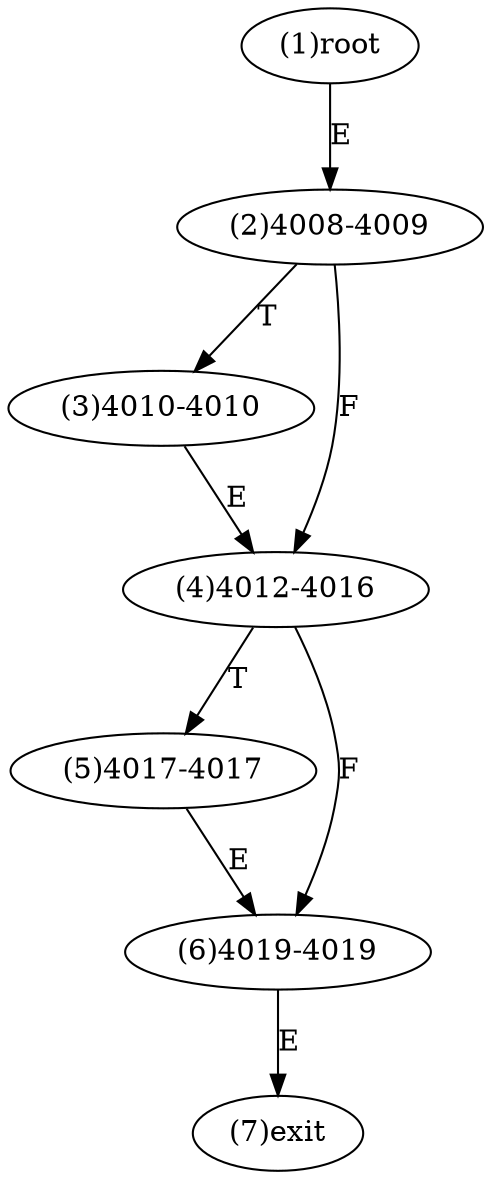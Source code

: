 digraph "" { 
1[ label="(1)root"];
2[ label="(2)4008-4009"];
3[ label="(3)4010-4010"];
4[ label="(4)4012-4016"];
5[ label="(5)4017-4017"];
6[ label="(6)4019-4019"];
7[ label="(7)exit"];
1->2[ label="E"];
2->4[ label="F"];
2->3[ label="T"];
3->4[ label="E"];
4->6[ label="F"];
4->5[ label="T"];
5->6[ label="E"];
6->7[ label="E"];
}